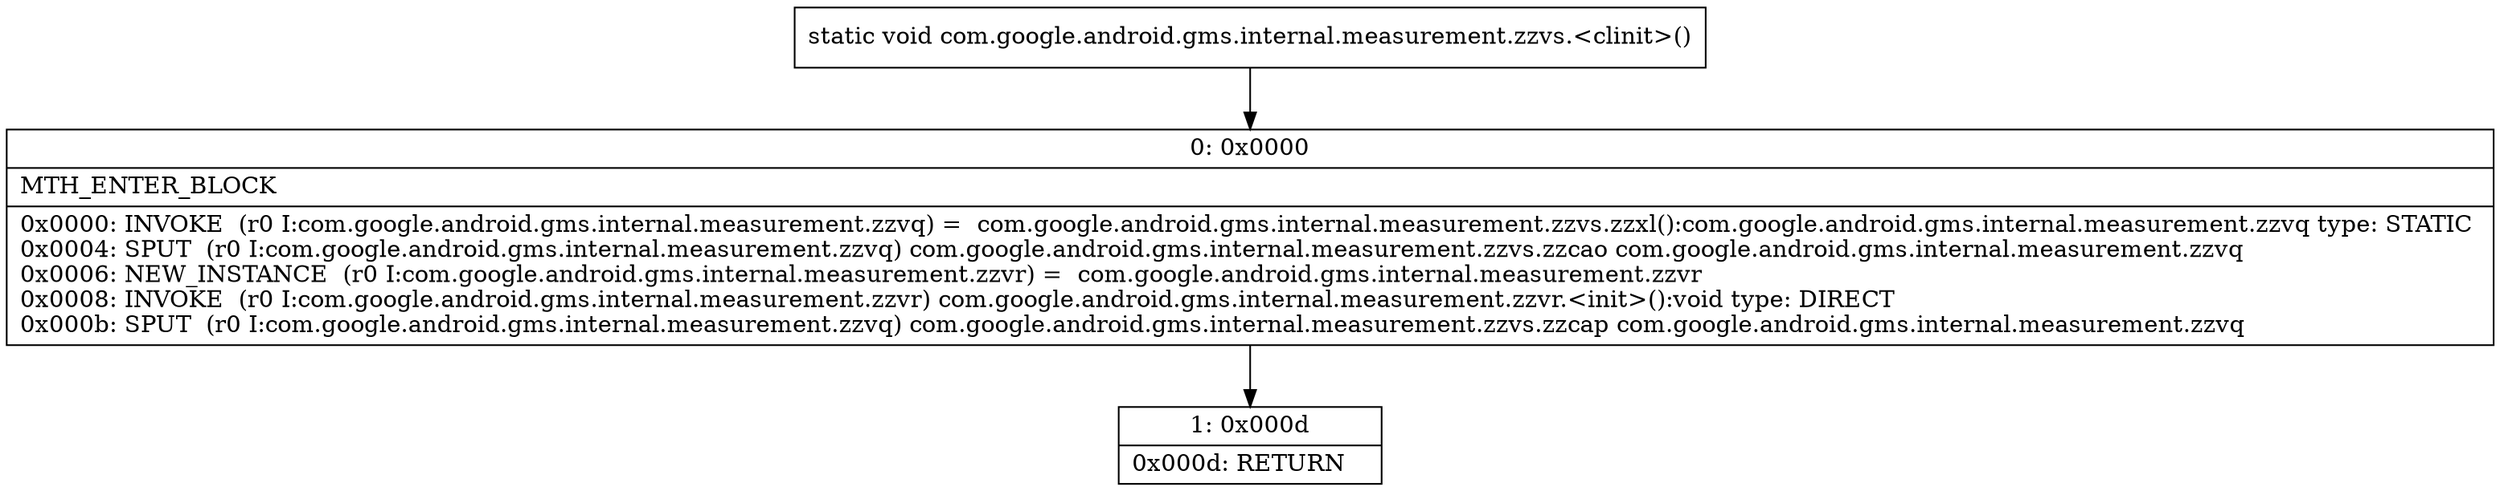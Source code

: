 digraph "CFG forcom.google.android.gms.internal.measurement.zzvs.\<clinit\>()V" {
Node_0 [shape=record,label="{0\:\ 0x0000|MTH_ENTER_BLOCK\l|0x0000: INVOKE  (r0 I:com.google.android.gms.internal.measurement.zzvq) =  com.google.android.gms.internal.measurement.zzvs.zzxl():com.google.android.gms.internal.measurement.zzvq type: STATIC \l0x0004: SPUT  (r0 I:com.google.android.gms.internal.measurement.zzvq) com.google.android.gms.internal.measurement.zzvs.zzcao com.google.android.gms.internal.measurement.zzvq \l0x0006: NEW_INSTANCE  (r0 I:com.google.android.gms.internal.measurement.zzvr) =  com.google.android.gms.internal.measurement.zzvr \l0x0008: INVOKE  (r0 I:com.google.android.gms.internal.measurement.zzvr) com.google.android.gms.internal.measurement.zzvr.\<init\>():void type: DIRECT \l0x000b: SPUT  (r0 I:com.google.android.gms.internal.measurement.zzvq) com.google.android.gms.internal.measurement.zzvs.zzcap com.google.android.gms.internal.measurement.zzvq \l}"];
Node_1 [shape=record,label="{1\:\ 0x000d|0x000d: RETURN   \l}"];
MethodNode[shape=record,label="{static void com.google.android.gms.internal.measurement.zzvs.\<clinit\>() }"];
MethodNode -> Node_0;
Node_0 -> Node_1;
}

